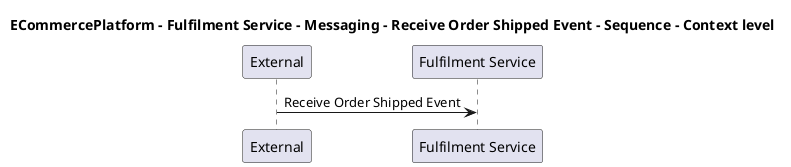 @startuml

title ECommercePlatform - Fulfilment Service - Messaging - Receive Order Shipped Event - Sequence - Context level

participant "External" as C4InterFlow.SoftwareSystems.ExternalSystem
participant "Fulfilment Service" as ECommercePlatform.SoftwareSystems.FulfilmentService

C4InterFlow.SoftwareSystems.ExternalSystem -> ECommercePlatform.SoftwareSystems.FulfilmentService : Receive Order Shipped Event


@enduml

